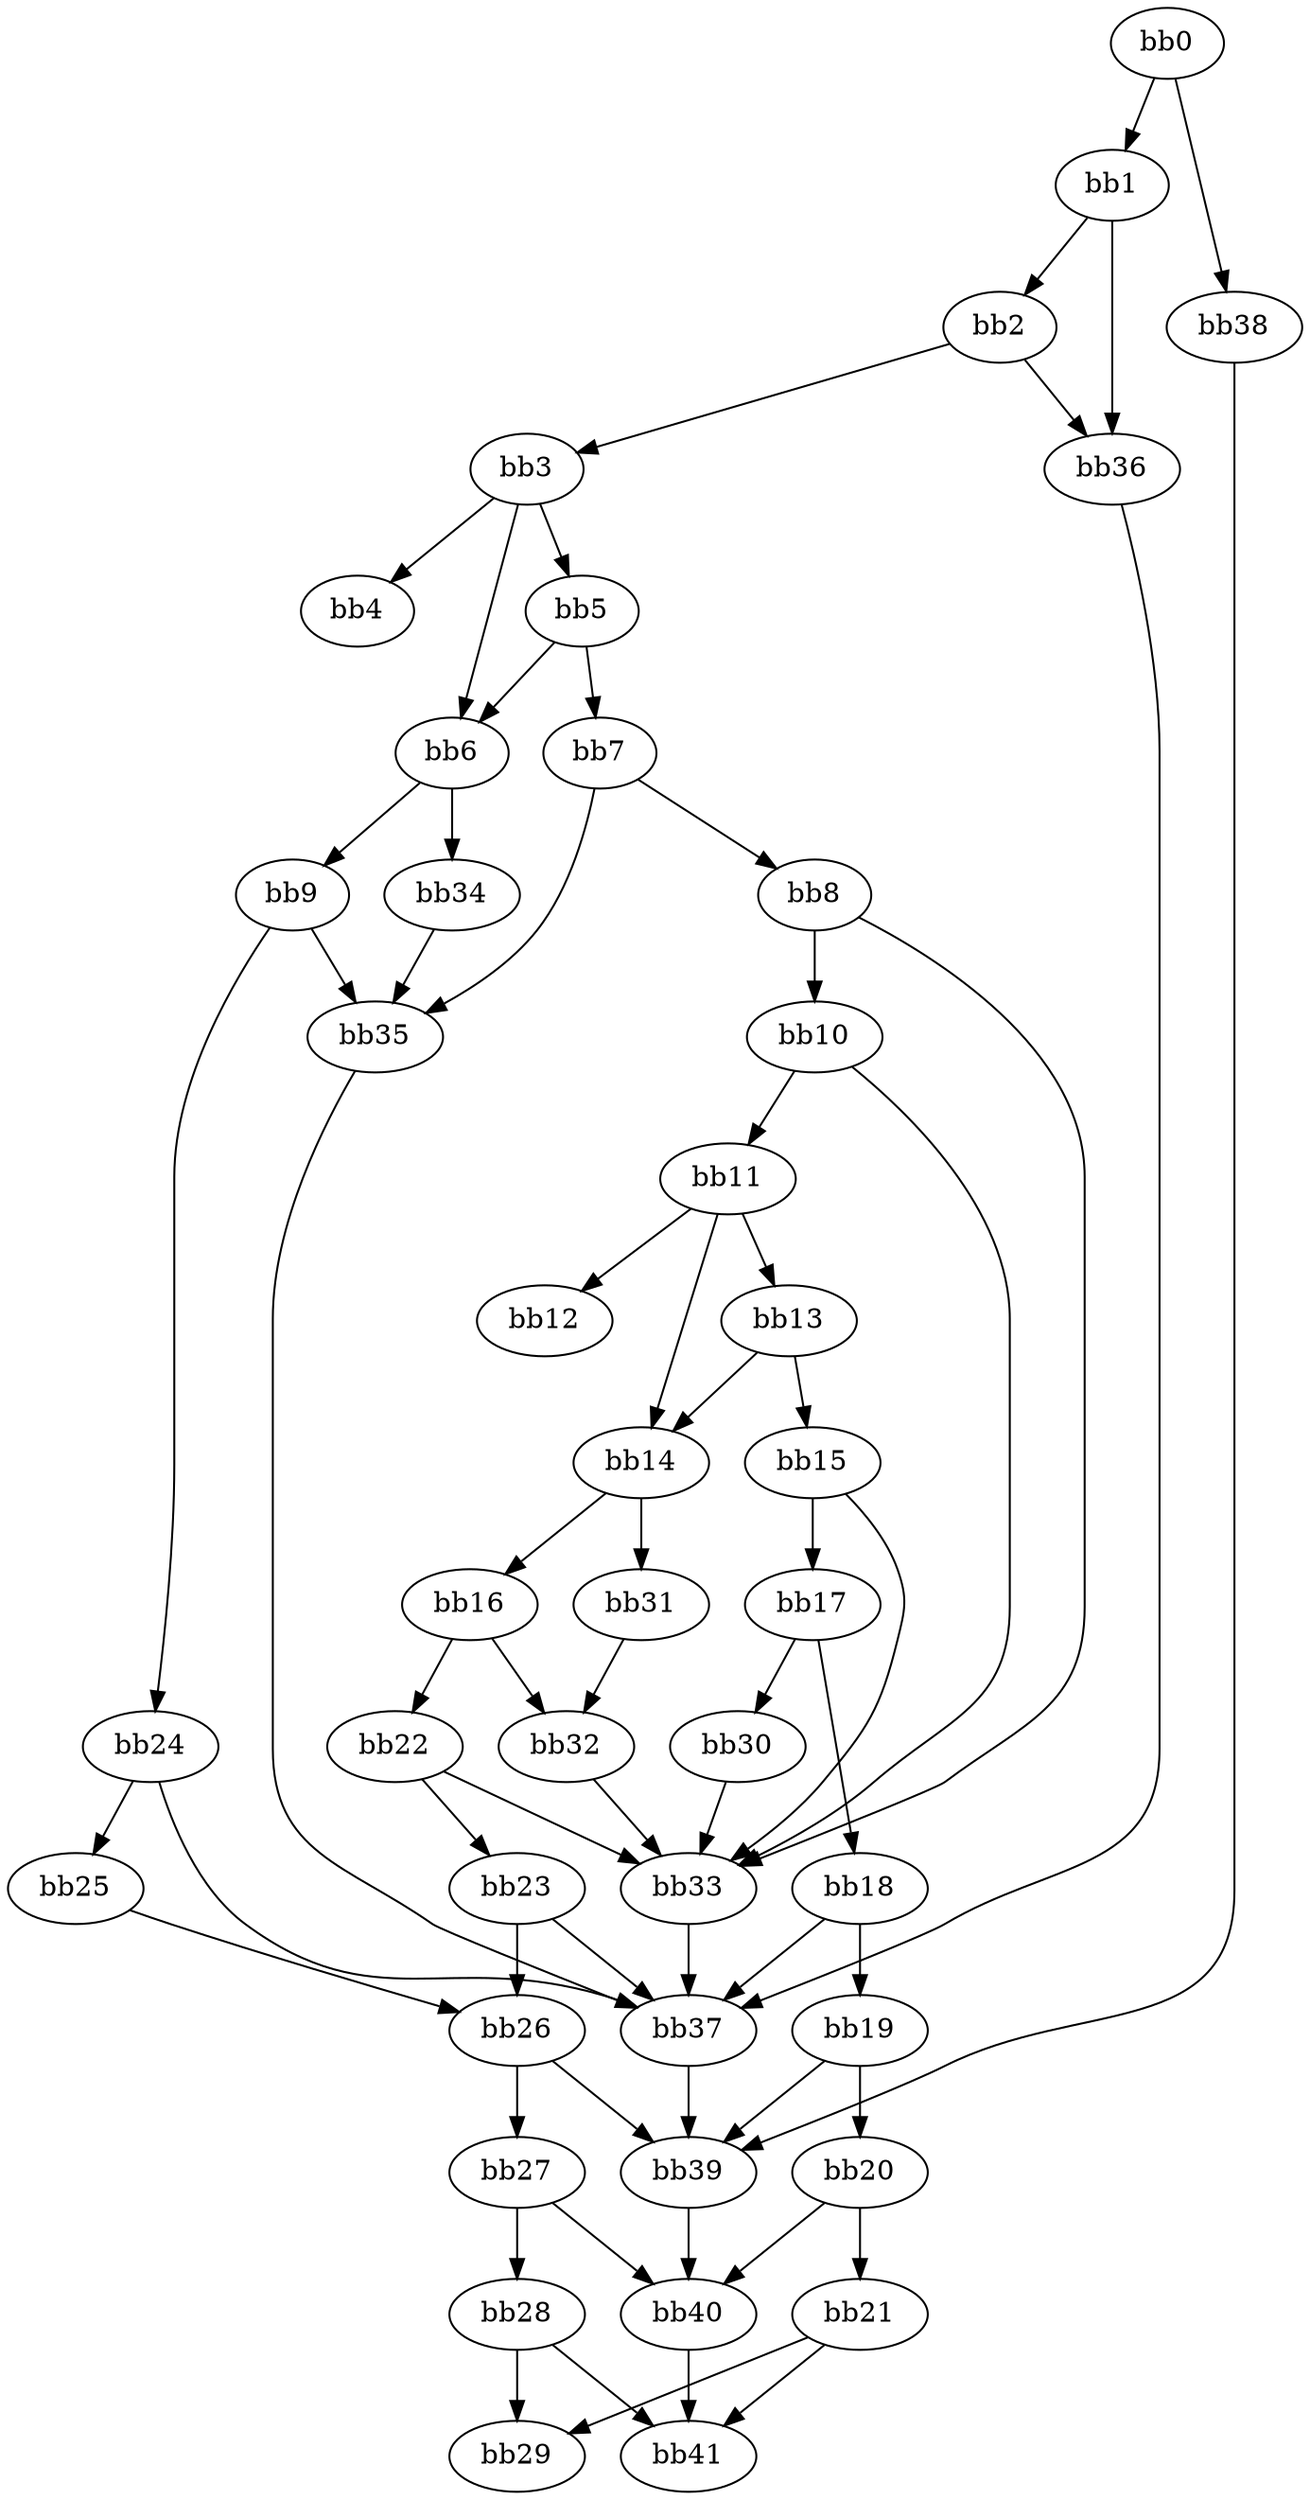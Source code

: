 digraph {
    0 [ label = "bb0\l" ]
    1 [ label = "bb1\l" ]
    2 [ label = "bb2\l" ]
    3 [ label = "bb3\l" ]
    4 [ label = "bb4\l" ]
    5 [ label = "bb5\l" ]
    6 [ label = "bb6\l" ]
    7 [ label = "bb7\l" ]
    8 [ label = "bb8\l" ]
    9 [ label = "bb9\l" ]
    10 [ label = "bb10\l" ]
    11 [ label = "bb11\l" ]
    12 [ label = "bb12\l" ]
    13 [ label = "bb13\l" ]
    14 [ label = "bb14\l" ]
    15 [ label = "bb15\l" ]
    16 [ label = "bb16\l" ]
    17 [ label = "bb17\l" ]
    18 [ label = "bb18\l" ]
    19 [ label = "bb19\l" ]
    20 [ label = "bb20\l" ]
    21 [ label = "bb21\l" ]
    22 [ label = "bb22\l" ]
    23 [ label = "bb23\l" ]
    24 [ label = "bb24\l" ]
    25 [ label = "bb25\l" ]
    26 [ label = "bb26\l" ]
    27 [ label = "bb27\l" ]
    28 [ label = "bb28\l" ]
    29 [ label = "bb29\l" ]
    30 [ label = "bb30\l" ]
    31 [ label = "bb31\l" ]
    32 [ label = "bb32\l" ]
    33 [ label = "bb33\l" ]
    34 [ label = "bb34\l" ]
    35 [ label = "bb35\l" ]
    36 [ label = "bb36\l" ]
    37 [ label = "bb37\l" ]
    38 [ label = "bb38\l" ]
    39 [ label = "bb39\l" ]
    40 [ label = "bb40\l" ]
    41 [ label = "bb41\l" ]
    0 -> 1 [ ]
    0 -> 38 [ ]
    1 -> 2 [ ]
    1 -> 36 [ ]
    2 -> 3 [ ]
    2 -> 36 [ ]
    3 -> 4 [ ]
    3 -> 5 [ ]
    3 -> 6 [ ]
    5 -> 6 [ ]
    5 -> 7 [ ]
    6 -> 9 [ ]
    6 -> 34 [ ]
    7 -> 8 [ ]
    7 -> 35 [ ]
    8 -> 10 [ ]
    8 -> 33 [ ]
    9 -> 24 [ ]
    9 -> 35 [ ]
    10 -> 11 [ ]
    10 -> 33 [ ]
    11 -> 12 [ ]
    11 -> 13 [ ]
    11 -> 14 [ ]
    13 -> 14 [ ]
    13 -> 15 [ ]
    14 -> 16 [ ]
    14 -> 31 [ ]
    15 -> 17 [ ]
    15 -> 33 [ ]
    16 -> 22 [ ]
    16 -> 32 [ ]
    17 -> 18 [ ]
    17 -> 30 [ ]
    18 -> 19 [ ]
    18 -> 37 [ ]
    19 -> 20 [ ]
    19 -> 39 [ ]
    20 -> 21 [ ]
    20 -> 40 [ ]
    21 -> 29 [ ]
    21 -> 41 [ ]
    22 -> 23 [ ]
    22 -> 33 [ ]
    23 -> 26 [ ]
    23 -> 37 [ ]
    24 -> 25 [ ]
    24 -> 37 [ ]
    25 -> 26 [ ]
    26 -> 27 [ ]
    26 -> 39 [ ]
    27 -> 28 [ ]
    27 -> 40 [ ]
    28 -> 29 [ ]
    28 -> 41 [ ]
    30 -> 33 [ ]
    31 -> 32 [ ]
    32 -> 33 [ ]
    33 -> 37 [ ]
    34 -> 35 [ ]
    35 -> 37 [ ]
    36 -> 37 [ ]
    37 -> 39 [ ]
    38 -> 39 [ ]
    39 -> 40 [ ]
    40 -> 41 [ ]
}

